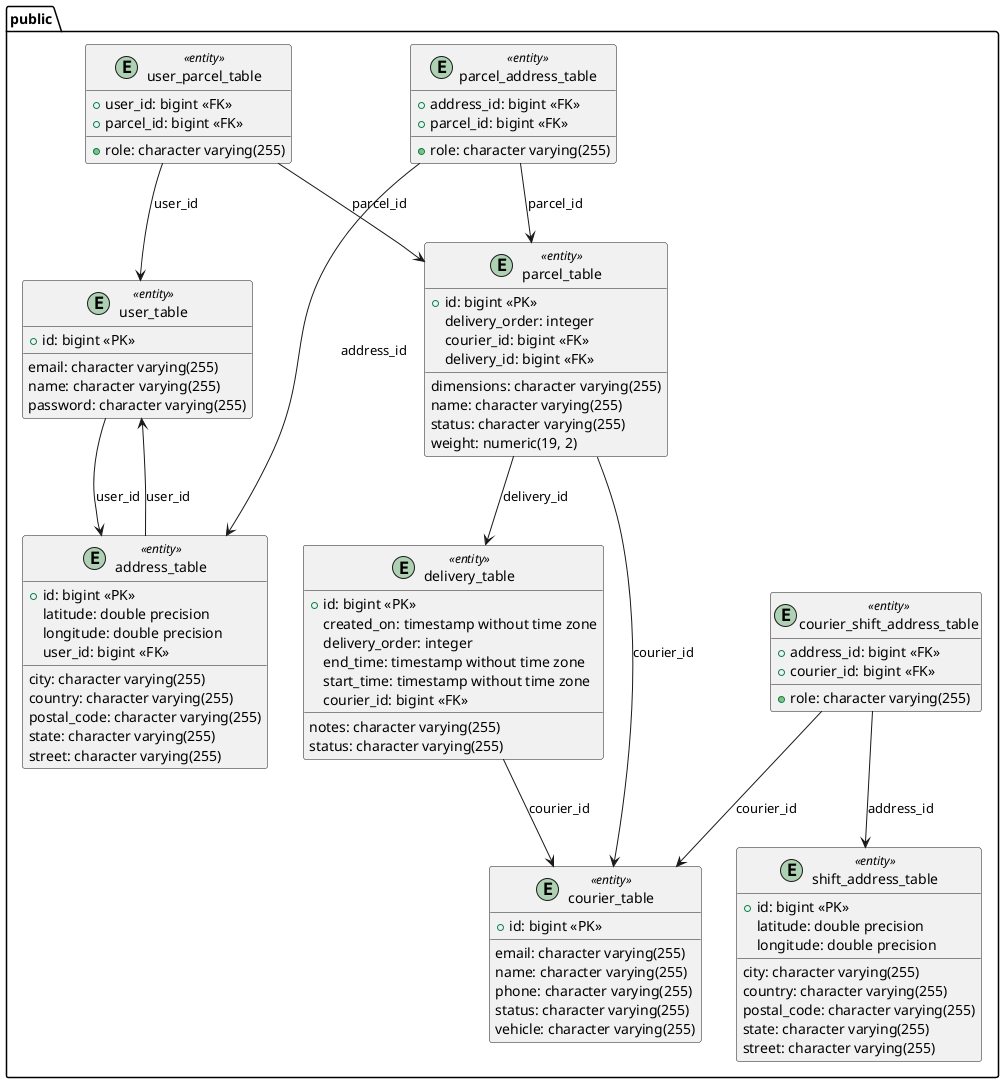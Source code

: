 @startuml
!define ENTITY entity
!define PRIMARY_KEY PK
!define FOREIGN_KEY FK

package "public" {
    ENTITY user_table <<ENTITY>> {
        + id: bigint <<PRIMARY_KEY>>
        email: character varying(255)
        name: character varying(255)
        password: character varying(255)
    }

    ENTITY address_table <<ENTITY>> {
        + id: bigint <<PRIMARY_KEY>>
        city: character varying(255)
        country: character varying(255)
        latitude: double precision
        longitude: double precision
        postal_code: character varying(255)
        state: character varying(255)
        street: character varying(255)
        user_id: bigint <<FOREIGN_KEY>>
    }

    ENTITY courier_table <<ENTITY>> {
        + id: bigint <<PRIMARY_KEY>>
        email: character varying(255)
        name: character varying(255)
        phone: character varying(255)
        status: character varying(255)
        vehicle: character varying(255)
    }

    ENTITY delivery_table <<ENTITY>> {
        + id: bigint <<PRIMARY_KEY>>
        created_on: timestamp without time zone
        delivery_order: integer
        end_time: timestamp without time zone
        notes: character varying(255)
        start_time: timestamp without time zone
        status: character varying(255)
        courier_id: bigint <<FOREIGN_KEY>>
    }

    ENTITY parcel_address_table <<ENTITY>> {
        + role: character varying(255)
        + address_id: bigint <<FOREIGN_KEY>>
        + parcel_id: bigint <<FOREIGN_KEY>>
    }

    ENTITY parcel_table <<ENTITY>> {
        + id: bigint <<PRIMARY_KEY>>
        delivery_order: integer
        dimensions: character varying(255)
        name: character varying(255)
        status: character varying(255)
        weight: numeric(19, 2)
        courier_id: bigint <<FOREIGN_KEY>>
        delivery_id: bigint <<FOREIGN_KEY>>
    }

    ENTITY courier_shift_address_table <<ENTITY>> {
        + role: character varying(255)
        + address_id: bigint <<FOREIGN_KEY>>
        + courier_id: bigint <<FOREIGN_KEY>>
    }

    ENTITY shift_address_table <<ENTITY>> {
        + id: bigint <<PRIMARY_KEY>>
        city: character varying(255)
        country: character varying(255)
        latitude: double precision
        longitude: double precision
        postal_code: character varying(255)
        state: character varying(255)
        street: character varying(255)
    }

    ENTITY user_parcel_table <<ENTITY>> {
        + role: character varying(255)
        + user_id: bigint <<FOREIGN_KEY>>
        + parcel_id: bigint <<FOREIGN_KEY>>
    }

    user_table --> address_table : user_id
    address_table --> user_table : user_id
    courier_shift_address_table --> courier_table : courier_id
    courier_shift_address_table --> shift_address_table : address_id
    delivery_table --> courier_table : courier_id
    parcel_address_table --> address_table : address_id
    parcel_address_table --> parcel_table : parcel_id
    parcel_table --> courier_table : courier_id
    parcel_table --> delivery_table : delivery_id
    user_parcel_table --> user_table : user_id
    user_parcel_table --> parcel_table : parcel_id
}
@enduml
